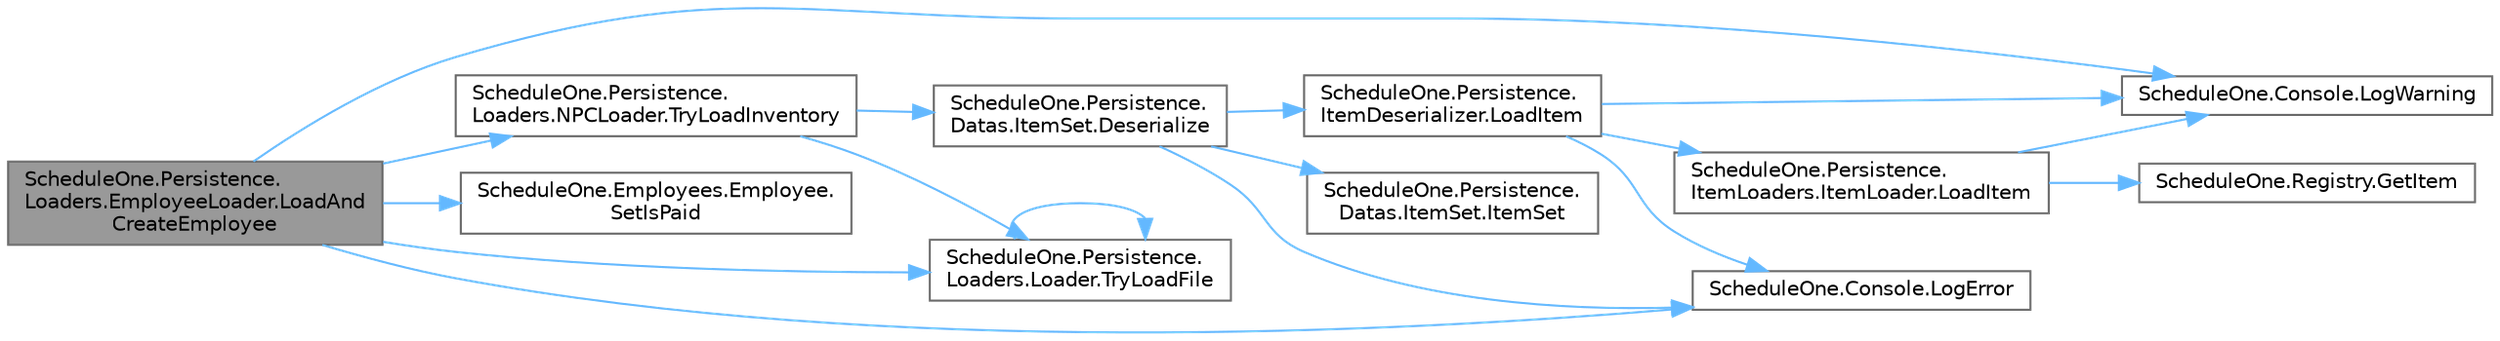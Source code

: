 digraph "ScheduleOne.Persistence.Loaders.EmployeeLoader.LoadAndCreateEmployee"
{
 // LATEX_PDF_SIZE
  bgcolor="transparent";
  edge [fontname=Helvetica,fontsize=10,labelfontname=Helvetica,labelfontsize=10];
  node [fontname=Helvetica,fontsize=10,shape=box,height=0.2,width=0.4];
  rankdir="LR";
  Node1 [id="Node000001",label="ScheduleOne.Persistence.\lLoaders.EmployeeLoader.LoadAnd\lCreateEmployee",height=0.2,width=0.4,color="gray40", fillcolor="grey60", style="filled", fontcolor="black",tooltip=" "];
  Node1 -> Node2 [id="edge1_Node000001_Node000002",color="steelblue1",style="solid",tooltip=" "];
  Node2 [id="Node000002",label="ScheduleOne.Console.LogError",height=0.2,width=0.4,color="grey40", fillcolor="white", style="filled",URL="$class_schedule_one_1_1_console.html#af815c154f3082a5bf25f62c7cc93fad2",tooltip=" "];
  Node1 -> Node3 [id="edge2_Node000001_Node000003",color="steelblue1",style="solid",tooltip=" "];
  Node3 [id="Node000003",label="ScheduleOne.Console.LogWarning",height=0.2,width=0.4,color="grey40", fillcolor="white", style="filled",URL="$class_schedule_one_1_1_console.html#a4af4a471d16b1029b44a8121bf41d45c",tooltip=" "];
  Node1 -> Node4 [id="edge3_Node000001_Node000004",color="steelblue1",style="solid",tooltip=" "];
  Node4 [id="Node000004",label="ScheduleOne.Employees.Employee.\lSetIsPaid",height=0.2,width=0.4,color="grey40", fillcolor="white", style="filled",URL="$class_schedule_one_1_1_employees_1_1_employee.html#a0fc0e603dfb4d1ad1ff4eb02badbe87f",tooltip=" "];
  Node1 -> Node5 [id="edge4_Node000001_Node000005",color="steelblue1",style="solid",tooltip=" "];
  Node5 [id="Node000005",label="ScheduleOne.Persistence.\lLoaders.Loader.TryLoadFile",height=0.2,width=0.4,color="grey40", fillcolor="white", style="filled",URL="$class_schedule_one_1_1_persistence_1_1_loaders_1_1_loader.html#a6d84b7eb2b9bdb4f80a4e84fe907a773",tooltip=" "];
  Node5 -> Node5 [id="edge5_Node000005_Node000005",color="steelblue1",style="solid",tooltip=" "];
  Node1 -> Node6 [id="edge6_Node000001_Node000006",color="steelblue1",style="solid",tooltip=" "];
  Node6 [id="Node000006",label="ScheduleOne.Persistence.\lLoaders.NPCLoader.TryLoadInventory",height=0.2,width=0.4,color="grey40", fillcolor="white", style="filled",URL="$class_schedule_one_1_1_persistence_1_1_loaders_1_1_n_p_c_loader.html#aaccc8477502b69cb433e358562eaed67",tooltip=" "];
  Node6 -> Node7 [id="edge7_Node000006_Node000007",color="steelblue1",style="solid",tooltip=" "];
  Node7 [id="Node000007",label="ScheduleOne.Persistence.\lDatas.ItemSet.Deserialize",height=0.2,width=0.4,color="grey40", fillcolor="white", style="filled",URL="$class_schedule_one_1_1_persistence_1_1_datas_1_1_item_set.html#aef94beebf97cede67a547e9d84a39265",tooltip=" "];
  Node7 -> Node8 [id="edge8_Node000007_Node000008",color="steelblue1",style="solid",tooltip=" "];
  Node8 [id="Node000008",label="ScheduleOne.Persistence.\lDatas.ItemSet.ItemSet",height=0.2,width=0.4,color="grey40", fillcolor="white", style="filled",URL="$class_schedule_one_1_1_persistence_1_1_datas_1_1_item_set.html#a893203602d74a28e24fc2aacbf944210",tooltip=" "];
  Node7 -> Node9 [id="edge9_Node000007_Node000009",color="steelblue1",style="solid",tooltip=" "];
  Node9 [id="Node000009",label="ScheduleOne.Persistence.\lItemDeserializer.LoadItem",height=0.2,width=0.4,color="grey40", fillcolor="white", style="filled",URL="$class_schedule_one_1_1_persistence_1_1_item_deserializer.html#a27b4d9f106896b8535051554d53dbac4",tooltip=" "];
  Node9 -> Node10 [id="edge10_Node000009_Node000010",color="steelblue1",style="solid",tooltip=" "];
  Node10 [id="Node000010",label="ScheduleOne.Persistence.\lItemLoaders.ItemLoader.LoadItem",height=0.2,width=0.4,color="grey40", fillcolor="white", style="filled",URL="$class_schedule_one_1_1_persistence_1_1_item_loaders_1_1_item_loader.html#ac177bf720b5cc973cf7d84f021575918",tooltip=" "];
  Node10 -> Node11 [id="edge11_Node000010_Node000011",color="steelblue1",style="solid",tooltip=" "];
  Node11 [id="Node000011",label="ScheduleOne.Registry.GetItem",height=0.2,width=0.4,color="grey40", fillcolor="white", style="filled",URL="$class_schedule_one_1_1_registry.html#ad08d598935d9438bdd2e1884e18de07c",tooltip=" "];
  Node10 -> Node3 [id="edge12_Node000010_Node000003",color="steelblue1",style="solid",tooltip=" "];
  Node9 -> Node2 [id="edge13_Node000009_Node000002",color="steelblue1",style="solid",tooltip=" "];
  Node9 -> Node3 [id="edge14_Node000009_Node000003",color="steelblue1",style="solid",tooltip=" "];
  Node7 -> Node2 [id="edge15_Node000007_Node000002",color="steelblue1",style="solid",tooltip=" "];
  Node6 -> Node5 [id="edge16_Node000006_Node000005",color="steelblue1",style="solid",tooltip=" "];
}
